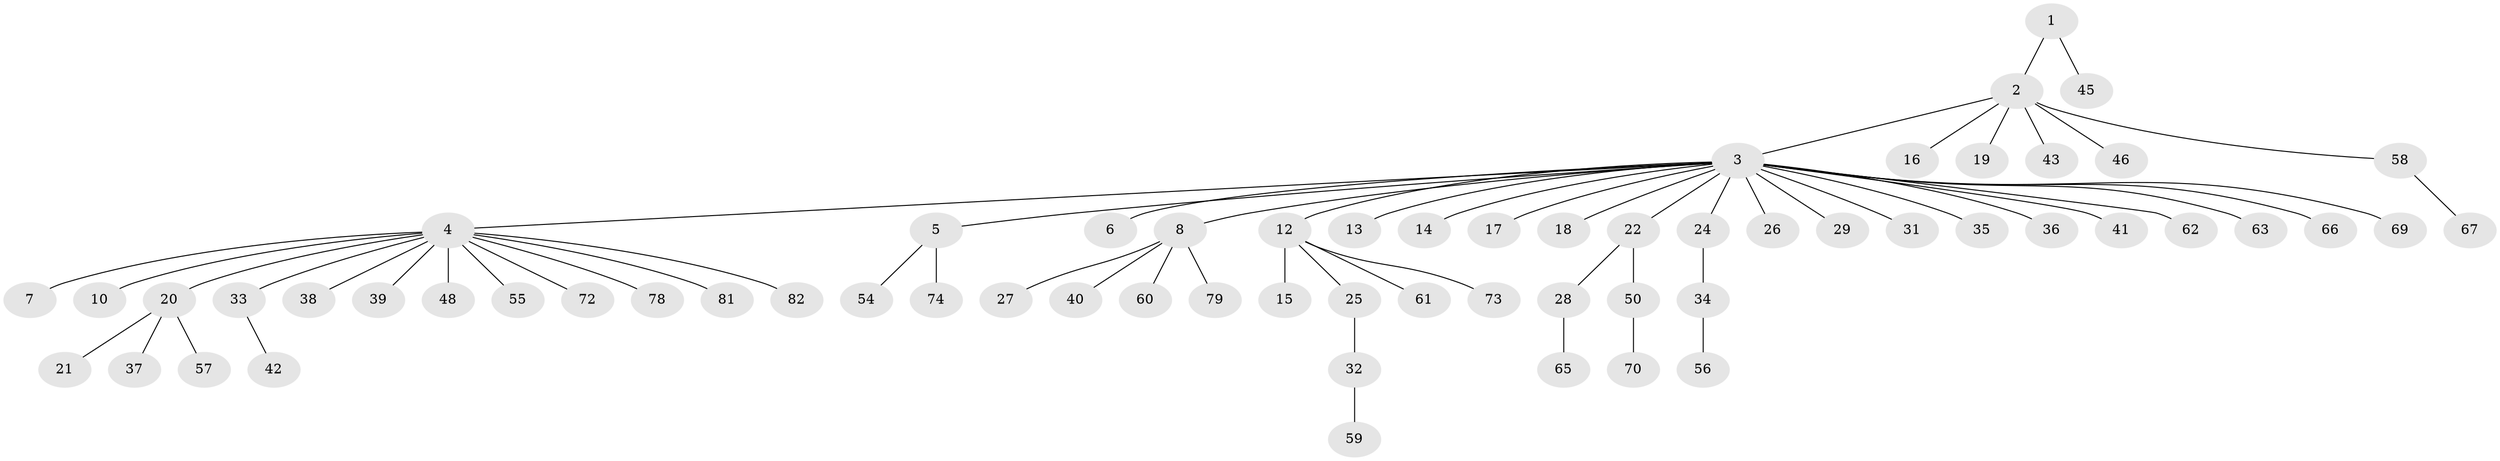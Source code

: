 // original degree distribution, {3: 0.07317073170731707, 8: 0.012195121951219513, 20: 0.012195121951219513, 13: 0.012195121951219513, 4: 0.036585365853658534, 1: 0.6829268292682927, 6: 0.012195121951219513, 2: 0.14634146341463414, 5: 0.012195121951219513}
// Generated by graph-tools (version 1.1) at 2025/41/03/06/25 10:41:45]
// undirected, 65 vertices, 64 edges
graph export_dot {
graph [start="1"]
  node [color=gray90,style=filled];
  1 [super="+64"];
  2 [super="+44"];
  3 [super="+11"];
  4 [super="+23"];
  5 [super="+49"];
  6;
  7;
  8 [super="+9"];
  10;
  12 [super="+75"];
  13;
  14;
  15;
  16;
  17;
  18;
  19 [super="+52"];
  20 [super="+53"];
  21;
  22;
  24;
  25;
  26;
  27 [super="+30"];
  28 [super="+51"];
  29;
  31;
  32 [super="+68"];
  33;
  34;
  35;
  36;
  37;
  38;
  39;
  40;
  41;
  42 [super="+47"];
  43;
  45 [super="+80"];
  46;
  48;
  50 [super="+71"];
  54;
  55;
  56 [super="+76"];
  57;
  58;
  59;
  60;
  61 [super="+77"];
  62;
  63;
  65;
  66;
  67;
  69;
  70;
  72;
  73;
  74;
  78;
  79;
  81;
  82;
  1 -- 2;
  1 -- 45;
  2 -- 3;
  2 -- 16;
  2 -- 19;
  2 -- 43;
  2 -- 46;
  2 -- 58;
  3 -- 4;
  3 -- 5;
  3 -- 6;
  3 -- 8;
  3 -- 12;
  3 -- 13;
  3 -- 14;
  3 -- 17;
  3 -- 22;
  3 -- 24;
  3 -- 26;
  3 -- 29;
  3 -- 31;
  3 -- 36;
  3 -- 41;
  3 -- 62;
  3 -- 63;
  3 -- 69;
  3 -- 35;
  3 -- 18;
  3 -- 66;
  4 -- 7;
  4 -- 10;
  4 -- 20;
  4 -- 33;
  4 -- 38;
  4 -- 48;
  4 -- 55;
  4 -- 72;
  4 -- 78;
  4 -- 81;
  4 -- 82;
  4 -- 39;
  5 -- 54;
  5 -- 74;
  8 -- 27;
  8 -- 40;
  8 -- 60;
  8 -- 79;
  12 -- 15;
  12 -- 25;
  12 -- 61;
  12 -- 73;
  20 -- 21;
  20 -- 37;
  20 -- 57;
  22 -- 28;
  22 -- 50;
  24 -- 34;
  25 -- 32;
  28 -- 65;
  32 -- 59;
  33 -- 42;
  34 -- 56;
  50 -- 70;
  58 -- 67;
}
